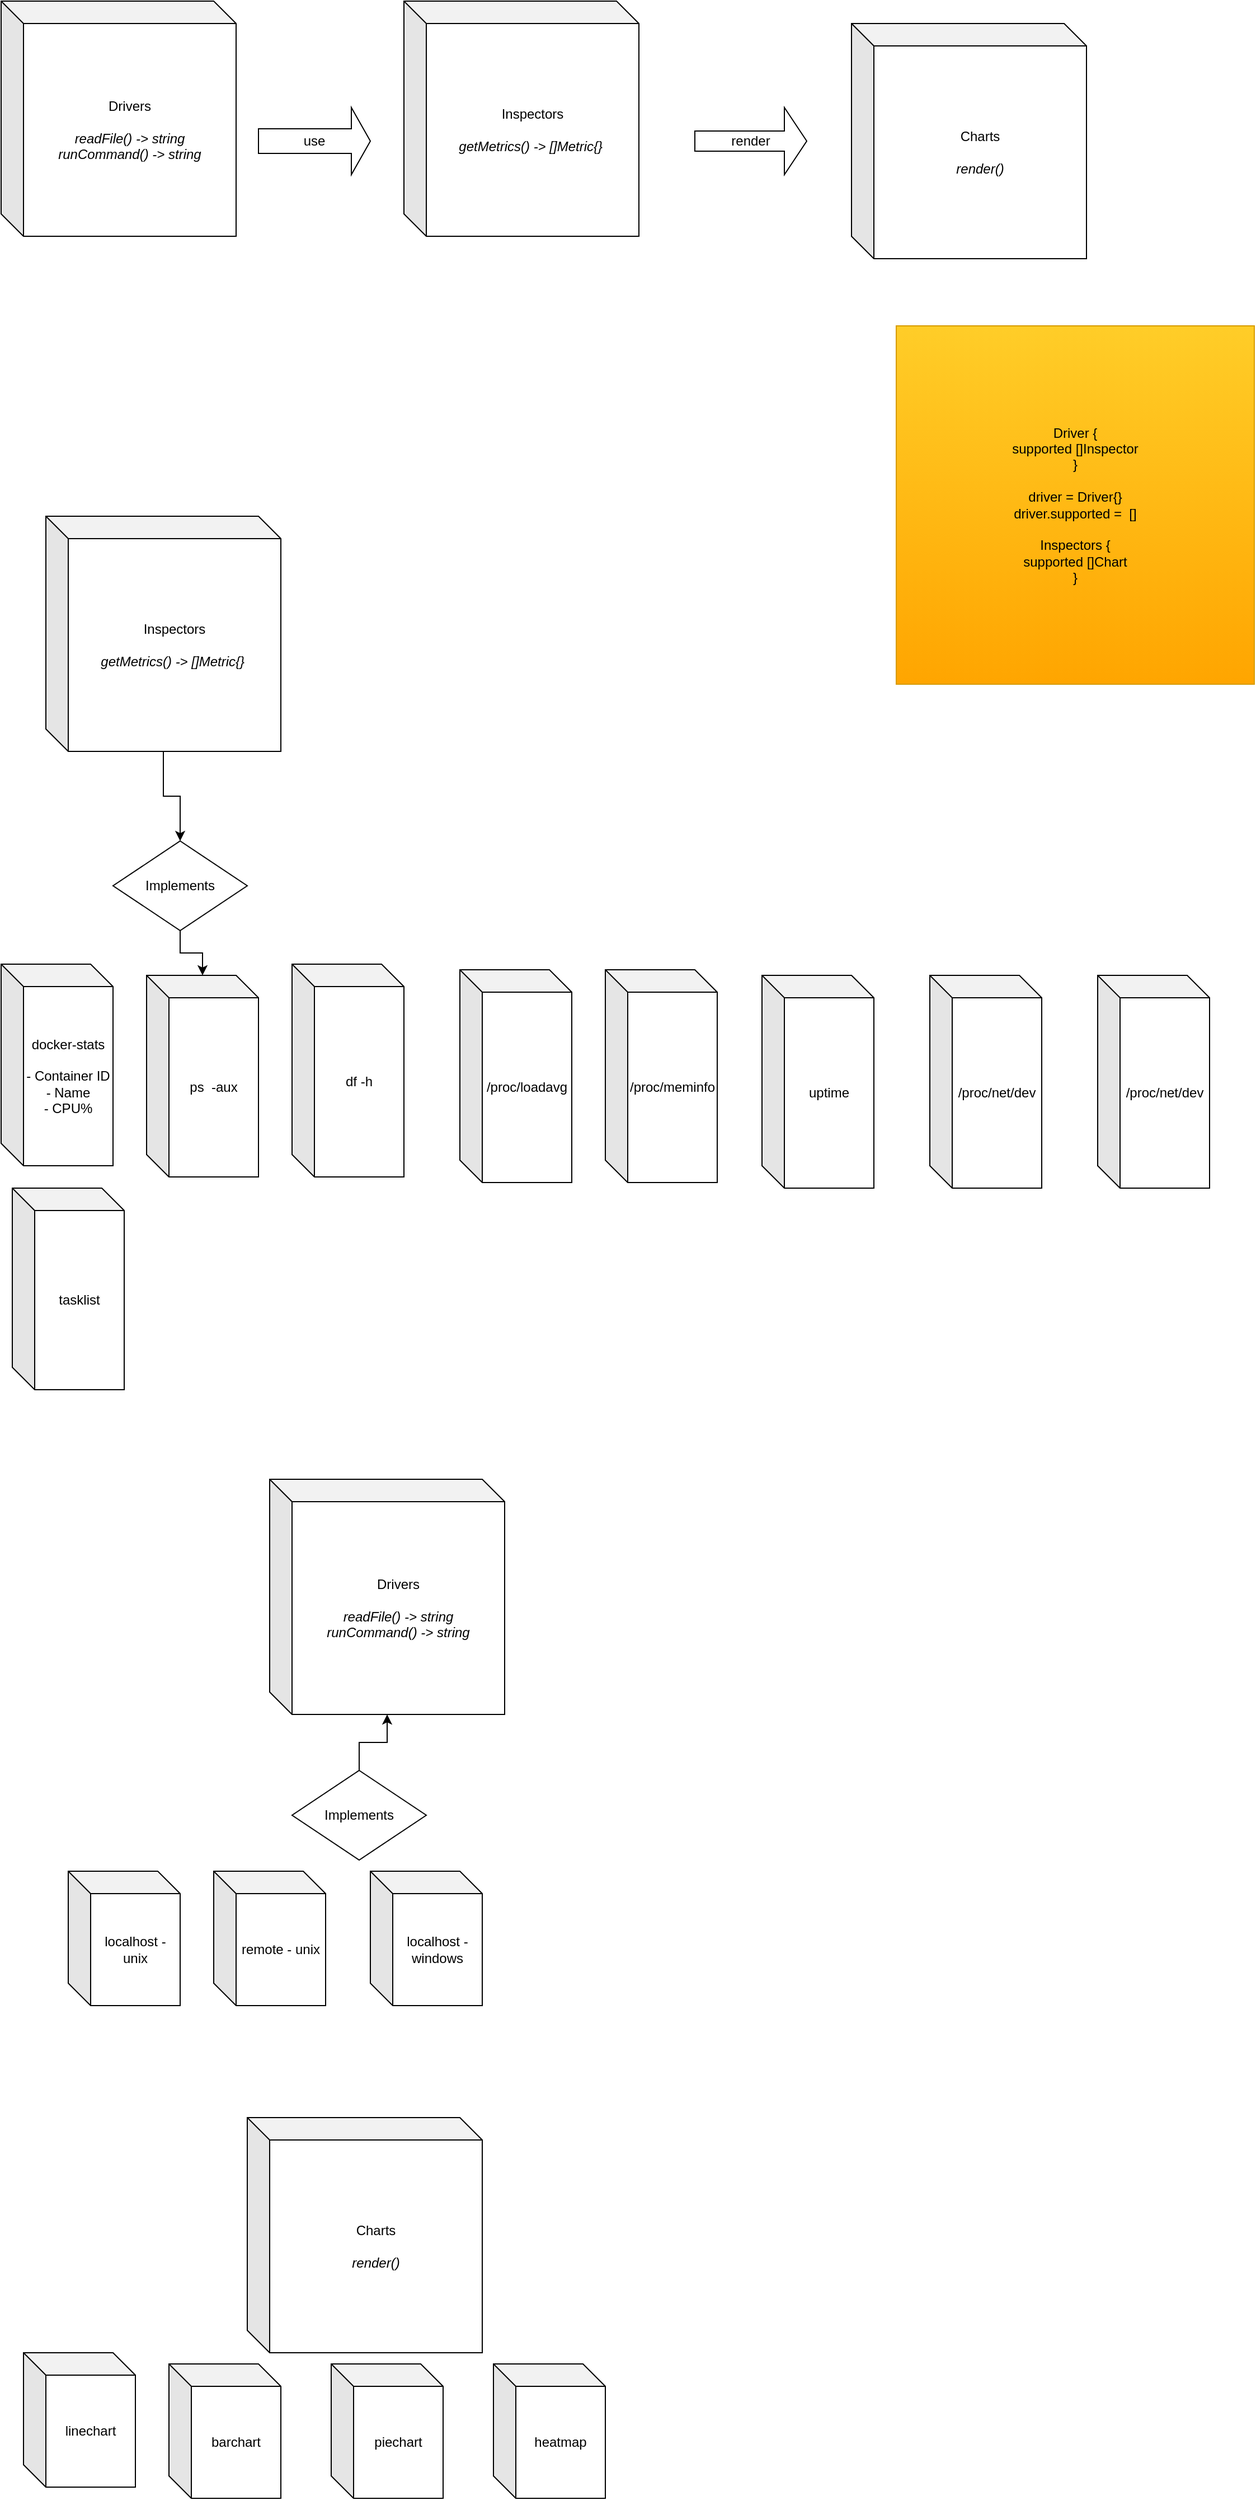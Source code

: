 <mxfile version="15.4.3" type="github">
  <diagram id="3Gu60bG9tOjDC1oJ2HrQ" name="Page-1">
    <mxGraphModel dx="1422" dy="1975" grid="1" gridSize="10" guides="1" tooltips="1" connect="1" arrows="1" fold="1" page="1" pageScale="1" pageWidth="827" pageHeight="1169" math="0" shadow="0">
      <root>
        <mxCell id="0" />
        <mxCell id="1" parent="0" />
        <mxCell id="DS1eiStIfhi46_03IJWJ-4" value="" style="edgeStyle=orthogonalEdgeStyle;rounded=0;orthogonalLoop=1;jettySize=auto;html=1;" edge="1" parent="1" source="DS1eiStIfhi46_03IJWJ-1" target="DS1eiStIfhi46_03IJWJ-2">
          <mxGeometry relative="1" as="geometry" />
        </mxCell>
        <mxCell id="DS1eiStIfhi46_03IJWJ-1" value="Inspectors&lt;br&gt;&lt;br&gt;&lt;i&gt;getMetrics() -&amp;gt; []Metric{}&amp;nbsp;&lt;/i&gt;" style="shape=cube;whiteSpace=wrap;html=1;boundedLbl=1;backgroundOutline=1;darkOpacity=0.05;darkOpacity2=0.1;" vertex="1" parent="1">
          <mxGeometry x="100" y="230" width="210" height="210" as="geometry" />
        </mxCell>
        <mxCell id="DS1eiStIfhi46_03IJWJ-7" value="" style="edgeStyle=orthogonalEdgeStyle;rounded=0;orthogonalLoop=1;jettySize=auto;html=1;" edge="1" parent="1" source="DS1eiStIfhi46_03IJWJ-2" target="DS1eiStIfhi46_03IJWJ-6">
          <mxGeometry relative="1" as="geometry" />
        </mxCell>
        <mxCell id="DS1eiStIfhi46_03IJWJ-2" value="Implements" style="shape=rhombus;perimeter=rhombusPerimeter;whiteSpace=wrap;html=1;align=center;" vertex="1" parent="1">
          <mxGeometry x="160" y="520" width="120" height="80" as="geometry" />
        </mxCell>
        <mxCell id="DS1eiStIfhi46_03IJWJ-5" value="docker-stats&lt;br&gt;&lt;br&gt;- Container ID&lt;br&gt;- Name&lt;br&gt;- CPU%&lt;br&gt;" style="shape=cube;whiteSpace=wrap;html=1;boundedLbl=1;backgroundOutline=1;darkOpacity=0.05;darkOpacity2=0.1;" vertex="1" parent="1">
          <mxGeometry x="60" y="630" width="100" height="180" as="geometry" />
        </mxCell>
        <mxCell id="DS1eiStIfhi46_03IJWJ-6" value="ps&amp;nbsp; -aux" style="shape=cube;whiteSpace=wrap;html=1;boundedLbl=1;backgroundOutline=1;darkOpacity=0.05;darkOpacity2=0.1;" vertex="1" parent="1">
          <mxGeometry x="190" y="640" width="100" height="180" as="geometry" />
        </mxCell>
        <mxCell id="DS1eiStIfhi46_03IJWJ-8" value="df -h" style="shape=cube;whiteSpace=wrap;html=1;boundedLbl=1;backgroundOutline=1;darkOpacity=0.05;darkOpacity2=0.1;" vertex="1" parent="1">
          <mxGeometry x="320" y="630" width="100" height="190" as="geometry" />
        </mxCell>
        <mxCell id="DS1eiStIfhi46_03IJWJ-9" value="/proc/loadavg" style="shape=cube;whiteSpace=wrap;html=1;boundedLbl=1;backgroundOutline=1;darkOpacity=0.05;darkOpacity2=0.1;" vertex="1" parent="1">
          <mxGeometry x="470" y="635" width="100" height="190" as="geometry" />
        </mxCell>
        <mxCell id="DS1eiStIfhi46_03IJWJ-10" value="/proc/meminfo" style="shape=cube;whiteSpace=wrap;html=1;boundedLbl=1;backgroundOutline=1;darkOpacity=0.05;darkOpacity2=0.1;" vertex="1" parent="1">
          <mxGeometry x="600" y="635" width="100" height="190" as="geometry" />
        </mxCell>
        <mxCell id="DS1eiStIfhi46_03IJWJ-11" value="/proc/net/dev" style="shape=cube;whiteSpace=wrap;html=1;boundedLbl=1;backgroundOutline=1;darkOpacity=0.05;darkOpacity2=0.1;" vertex="1" parent="1">
          <mxGeometry x="890" y="640" width="100" height="190" as="geometry" />
        </mxCell>
        <mxCell id="DS1eiStIfhi46_03IJWJ-12" value="uptime" style="shape=cube;whiteSpace=wrap;html=1;boundedLbl=1;backgroundOutline=1;darkOpacity=0.05;darkOpacity2=0.1;" vertex="1" parent="1">
          <mxGeometry x="740" y="640" width="100" height="190" as="geometry" />
        </mxCell>
        <mxCell id="DS1eiStIfhi46_03IJWJ-13" value="/proc/net/dev" style="shape=cube;whiteSpace=wrap;html=1;boundedLbl=1;backgroundOutline=1;darkOpacity=0.05;darkOpacity2=0.1;" vertex="1" parent="1">
          <mxGeometry x="1040" y="640" width="100" height="190" as="geometry" />
        </mxCell>
        <mxCell id="DS1eiStIfhi46_03IJWJ-14" value="Drivers&lt;br&gt;&lt;br&gt;&lt;i&gt;readFile() -&amp;gt; string&lt;br&gt;runCommand() -&amp;gt; string&lt;/i&gt;" style="shape=cube;whiteSpace=wrap;html=1;boundedLbl=1;backgroundOutline=1;darkOpacity=0.05;darkOpacity2=0.1;" vertex="1" parent="1">
          <mxGeometry x="300" y="1090" width="210" height="210" as="geometry" />
        </mxCell>
        <mxCell id="DS1eiStIfhi46_03IJWJ-16" value="" style="edgeStyle=orthogonalEdgeStyle;rounded=0;orthogonalLoop=1;jettySize=auto;html=1;" edge="1" parent="1" source="DS1eiStIfhi46_03IJWJ-15" target="DS1eiStIfhi46_03IJWJ-14">
          <mxGeometry relative="1" as="geometry" />
        </mxCell>
        <mxCell id="DS1eiStIfhi46_03IJWJ-15" value="Implements" style="shape=rhombus;perimeter=rhombusPerimeter;whiteSpace=wrap;html=1;align=center;" vertex="1" parent="1">
          <mxGeometry x="320" y="1350" width="120" height="80" as="geometry" />
        </mxCell>
        <mxCell id="DS1eiStIfhi46_03IJWJ-17" value="localhost - windows" style="shape=cube;whiteSpace=wrap;html=1;boundedLbl=1;backgroundOutline=1;darkOpacity=0.05;darkOpacity2=0.1;" vertex="1" parent="1">
          <mxGeometry x="390" y="1440" width="100" height="120" as="geometry" />
        </mxCell>
        <mxCell id="DS1eiStIfhi46_03IJWJ-18" value="remote - unix" style="shape=cube;whiteSpace=wrap;html=1;boundedLbl=1;backgroundOutline=1;darkOpacity=0.05;darkOpacity2=0.1;" vertex="1" parent="1">
          <mxGeometry x="250" y="1440" width="100" height="120" as="geometry" />
        </mxCell>
        <mxCell id="DS1eiStIfhi46_03IJWJ-19" value="localhost - unix" style="shape=cube;whiteSpace=wrap;html=1;boundedLbl=1;backgroundOutline=1;darkOpacity=0.05;darkOpacity2=0.1;" vertex="1" parent="1">
          <mxGeometry x="120" y="1440" width="100" height="120" as="geometry" />
        </mxCell>
        <mxCell id="DS1eiStIfhi46_03IJWJ-20" value="Charts&lt;br&gt;&lt;br&gt;&lt;i&gt;render()&lt;/i&gt;" style="shape=cube;whiteSpace=wrap;html=1;boundedLbl=1;backgroundOutline=1;darkOpacity=0.05;darkOpacity2=0.1;" vertex="1" parent="1">
          <mxGeometry x="280" y="1660" width="210" height="210" as="geometry" />
        </mxCell>
        <mxCell id="DS1eiStIfhi46_03IJWJ-21" value="linechart" style="shape=cube;whiteSpace=wrap;html=1;boundedLbl=1;backgroundOutline=1;darkOpacity=0.05;darkOpacity2=0.1;" vertex="1" parent="1">
          <mxGeometry x="80" y="1870" width="100" height="120" as="geometry" />
        </mxCell>
        <mxCell id="DS1eiStIfhi46_03IJWJ-22" value="barchart" style="shape=cube;whiteSpace=wrap;html=1;boundedLbl=1;backgroundOutline=1;darkOpacity=0.05;darkOpacity2=0.1;" vertex="1" parent="1">
          <mxGeometry x="210" y="1880" width="100" height="120" as="geometry" />
        </mxCell>
        <mxCell id="DS1eiStIfhi46_03IJWJ-23" value="piechart" style="shape=cube;whiteSpace=wrap;html=1;boundedLbl=1;backgroundOutline=1;darkOpacity=0.05;darkOpacity2=0.1;" vertex="1" parent="1">
          <mxGeometry x="355" y="1880" width="100" height="120" as="geometry" />
        </mxCell>
        <mxCell id="DS1eiStIfhi46_03IJWJ-24" value="heatmap" style="shape=cube;whiteSpace=wrap;html=1;boundedLbl=1;backgroundOutline=1;darkOpacity=0.05;darkOpacity2=0.1;" vertex="1" parent="1">
          <mxGeometry x="500" y="1880" width="100" height="120" as="geometry" />
        </mxCell>
        <mxCell id="DS1eiStIfhi46_03IJWJ-25" value="Inspectors&lt;br&gt;&lt;br&gt;&lt;i&gt;getMetrics() -&amp;gt; []Metric{}&amp;nbsp;&lt;/i&gt;" style="shape=cube;whiteSpace=wrap;html=1;boundedLbl=1;backgroundOutline=1;darkOpacity=0.05;darkOpacity2=0.1;" vertex="1" parent="1">
          <mxGeometry x="420" y="-230" width="210" height="210" as="geometry" />
        </mxCell>
        <mxCell id="DS1eiStIfhi46_03IJWJ-26" value="Drivers&lt;br&gt;&lt;br&gt;&lt;i&gt;readFile() -&amp;gt; string&lt;br&gt;runCommand() -&amp;gt; string&lt;/i&gt;" style="shape=cube;whiteSpace=wrap;html=1;boundedLbl=1;backgroundOutline=1;darkOpacity=0.05;darkOpacity2=0.1;" vertex="1" parent="1">
          <mxGeometry x="60" y="-230" width="210" height="210" as="geometry" />
        </mxCell>
        <mxCell id="DS1eiStIfhi46_03IJWJ-27" value="Charts&lt;br&gt;&lt;br&gt;&lt;i&gt;render()&lt;/i&gt;" style="shape=cube;whiteSpace=wrap;html=1;boundedLbl=1;backgroundOutline=1;darkOpacity=0.05;darkOpacity2=0.1;" vertex="1" parent="1">
          <mxGeometry x="820" y="-210" width="210" height="210" as="geometry" />
        </mxCell>
        <mxCell id="DS1eiStIfhi46_03IJWJ-30" value="use" style="shape=singleArrow;whiteSpace=wrap;html=1;arrowWidth=0.367;arrowSize=0.17;" vertex="1" parent="1">
          <mxGeometry x="290" y="-135" width="100" height="60" as="geometry" />
        </mxCell>
        <mxCell id="DS1eiStIfhi46_03IJWJ-31" value="render" style="shape=singleArrow;whiteSpace=wrap;html=1;" vertex="1" parent="1">
          <mxGeometry x="680" y="-135" width="100" height="60" as="geometry" />
        </mxCell>
        <mxCell id="DS1eiStIfhi46_03IJWJ-33" value="Driver {&lt;br&gt;supported []Inspector&lt;br&gt;}&lt;br&gt;&lt;br&gt;driver = Driver{}&lt;br&gt;driver.supported =&amp;nbsp; []&lt;br&gt;&lt;br&gt;Inspectors {&lt;br&gt;supported []Chart&lt;br&gt;}" style="whiteSpace=wrap;html=1;aspect=fixed;gradientColor=#ffa500;fillColor=#ffcd28;strokeColor=#d79b00;" vertex="1" parent="1">
          <mxGeometry x="860" y="60" width="320" height="320" as="geometry" />
        </mxCell>
        <mxCell id="DS1eiStIfhi46_03IJWJ-34" value="tasklist" style="shape=cube;whiteSpace=wrap;html=1;boundedLbl=1;backgroundOutline=1;darkOpacity=0.05;darkOpacity2=0.1;" vertex="1" parent="1">
          <mxGeometry x="70" y="830" width="100" height="180" as="geometry" />
        </mxCell>
      </root>
    </mxGraphModel>
  </diagram>
</mxfile>
